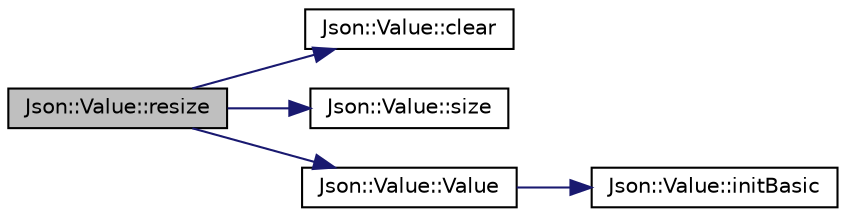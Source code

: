 digraph "Json::Value::resize"
{
 // LATEX_PDF_SIZE
  edge [fontname="Helvetica",fontsize="10",labelfontname="Helvetica",labelfontsize="10"];
  node [fontname="Helvetica",fontsize="10",shape=record];
  rankdir="LR";
  Node1 [label="Json::Value::resize",height=0.2,width=0.4,color="black", fillcolor="grey75", style="filled", fontcolor="black",tooltip=" "];
  Node1 -> Node2 [color="midnightblue",fontsize="10",style="solid",fontname="Helvetica"];
  Node2 [label="Json::Value::clear",height=0.2,width=0.4,color="black", fillcolor="white", style="filled",URL="$class_json_1_1_value.html#a501a4d67e6c875255c2ecc03ccd2019b",tooltip=" "];
  Node1 -> Node3 [color="midnightblue",fontsize="10",style="solid",fontname="Helvetica"];
  Node3 [label="Json::Value::size",height=0.2,width=0.4,color="black", fillcolor="white", style="filled",URL="$class_json_1_1_value.html#a0ec2808e1d7efa4e9fad938d6667be44",tooltip="Number of values in array or object."];
  Node1 -> Node4 [color="midnightblue",fontsize="10",style="solid",fontname="Helvetica"];
  Node4 [label="Json::Value::Value",height=0.2,width=0.4,color="black", fillcolor="white", style="filled",URL="$class_json_1_1_value.html#ada6ba1369448fb0240bccc36efaa46f7",tooltip="Create a default Value of the given type."];
  Node4 -> Node5 [color="midnightblue",fontsize="10",style="solid",fontname="Helvetica"];
  Node5 [label="Json::Value::initBasic",height=0.2,width=0.4,color="black", fillcolor="white", style="filled",URL="$class_json_1_1_value.html#a32b86b71564157f40f880f5736be822a",tooltip=" "];
}

